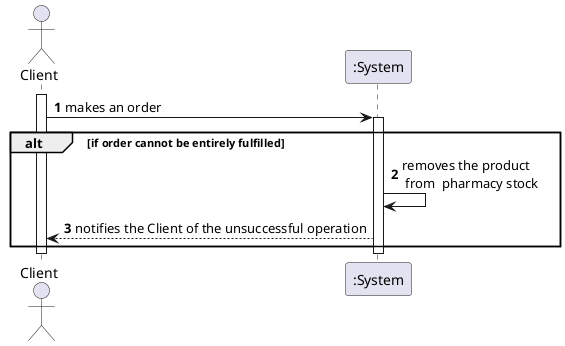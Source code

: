 @startuml
autonumber
actor "Client" as CR

activate CR
CR -> ":System" : makes an order
alt if order cannot be entirely fulfilled
activate ":System"

":System" -> ":System" : removes the product\n from  pharmacy stock
":System" --> CR : notifies the Client of the unsuccessful operation
end
deactivate ":System"

deactivate CR
@enduml
